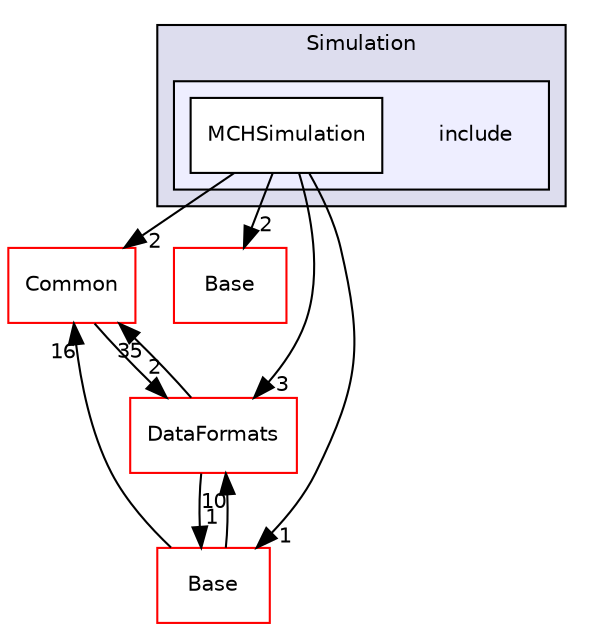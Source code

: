 digraph "/home/travis/build/AliceO2Group/AliceO2/Detectors/MUON/MCH/Simulation/include" {
  bgcolor=transparent;
  compound=true
  node [ fontsize="10", fontname="Helvetica"];
  edge [ labelfontsize="10", labelfontname="Helvetica"];
  subgraph clusterdir_e4cb5181a3c884468a78a261ced84e7b {
    graph [ bgcolor="#ddddee", pencolor="black", label="Simulation" fontname="Helvetica", fontsize="10", URL="dir_e4cb5181a3c884468a78a261ced84e7b.html"]
  subgraph clusterdir_3dca47489aa3153ac3c60c079f5f624d {
    graph [ bgcolor="#eeeeff", pencolor="black", label="" URL="dir_3dca47489aa3153ac3c60c079f5f624d.html"];
    dir_3dca47489aa3153ac3c60c079f5f624d [shape=plaintext label="include"];
    dir_f643931fe0624a51e13d41070e49a954 [shape=box label="MCHSimulation" color="black" fillcolor="white" style="filled" URL="dir_f643931fe0624a51e13d41070e49a954.html"];
  }
  }
  dir_4ab6b4cc6a7edbff49100e9123df213f [shape=box label="Common" color="red" URL="dir_4ab6b4cc6a7edbff49100e9123df213f.html"];
  dir_1155c84989a046e7de4bf0156dc4b34c [shape=box label="Base" color="red" URL="dir_1155c84989a046e7de4bf0156dc4b34c.html"];
  dir_37c90836491b695b472bf98d1be8336b [shape=box label="Base" color="red" URL="dir_37c90836491b695b472bf98d1be8336b.html"];
  dir_2171f7ec022c5423887b07c69b2f5b48 [shape=box label="DataFormats" color="red" URL="dir_2171f7ec022c5423887b07c69b2f5b48.html"];
  dir_4ab6b4cc6a7edbff49100e9123df213f->dir_2171f7ec022c5423887b07c69b2f5b48 [headlabel="2", labeldistance=1.5 headhref="dir_000027_000076.html"];
  dir_37c90836491b695b472bf98d1be8336b->dir_4ab6b4cc6a7edbff49100e9123df213f [headlabel="16", labeldistance=1.5 headhref="dir_000274_000027.html"];
  dir_37c90836491b695b472bf98d1be8336b->dir_2171f7ec022c5423887b07c69b2f5b48 [headlabel="10", labeldistance=1.5 headhref="dir_000274_000076.html"];
  dir_f643931fe0624a51e13d41070e49a954->dir_4ab6b4cc6a7edbff49100e9123df213f [headlabel="2", labeldistance=1.5 headhref="dir_000205_000027.html"];
  dir_f643931fe0624a51e13d41070e49a954->dir_1155c84989a046e7de4bf0156dc4b34c [headlabel="2", labeldistance=1.5 headhref="dir_000205_000133.html"];
  dir_f643931fe0624a51e13d41070e49a954->dir_37c90836491b695b472bf98d1be8336b [headlabel="1", labeldistance=1.5 headhref="dir_000205_000274.html"];
  dir_f643931fe0624a51e13d41070e49a954->dir_2171f7ec022c5423887b07c69b2f5b48 [headlabel="3", labeldistance=1.5 headhref="dir_000205_000076.html"];
  dir_2171f7ec022c5423887b07c69b2f5b48->dir_4ab6b4cc6a7edbff49100e9123df213f [headlabel="35", labeldistance=1.5 headhref="dir_000076_000027.html"];
  dir_2171f7ec022c5423887b07c69b2f5b48->dir_37c90836491b695b472bf98d1be8336b [headlabel="1", labeldistance=1.5 headhref="dir_000076_000274.html"];
}
